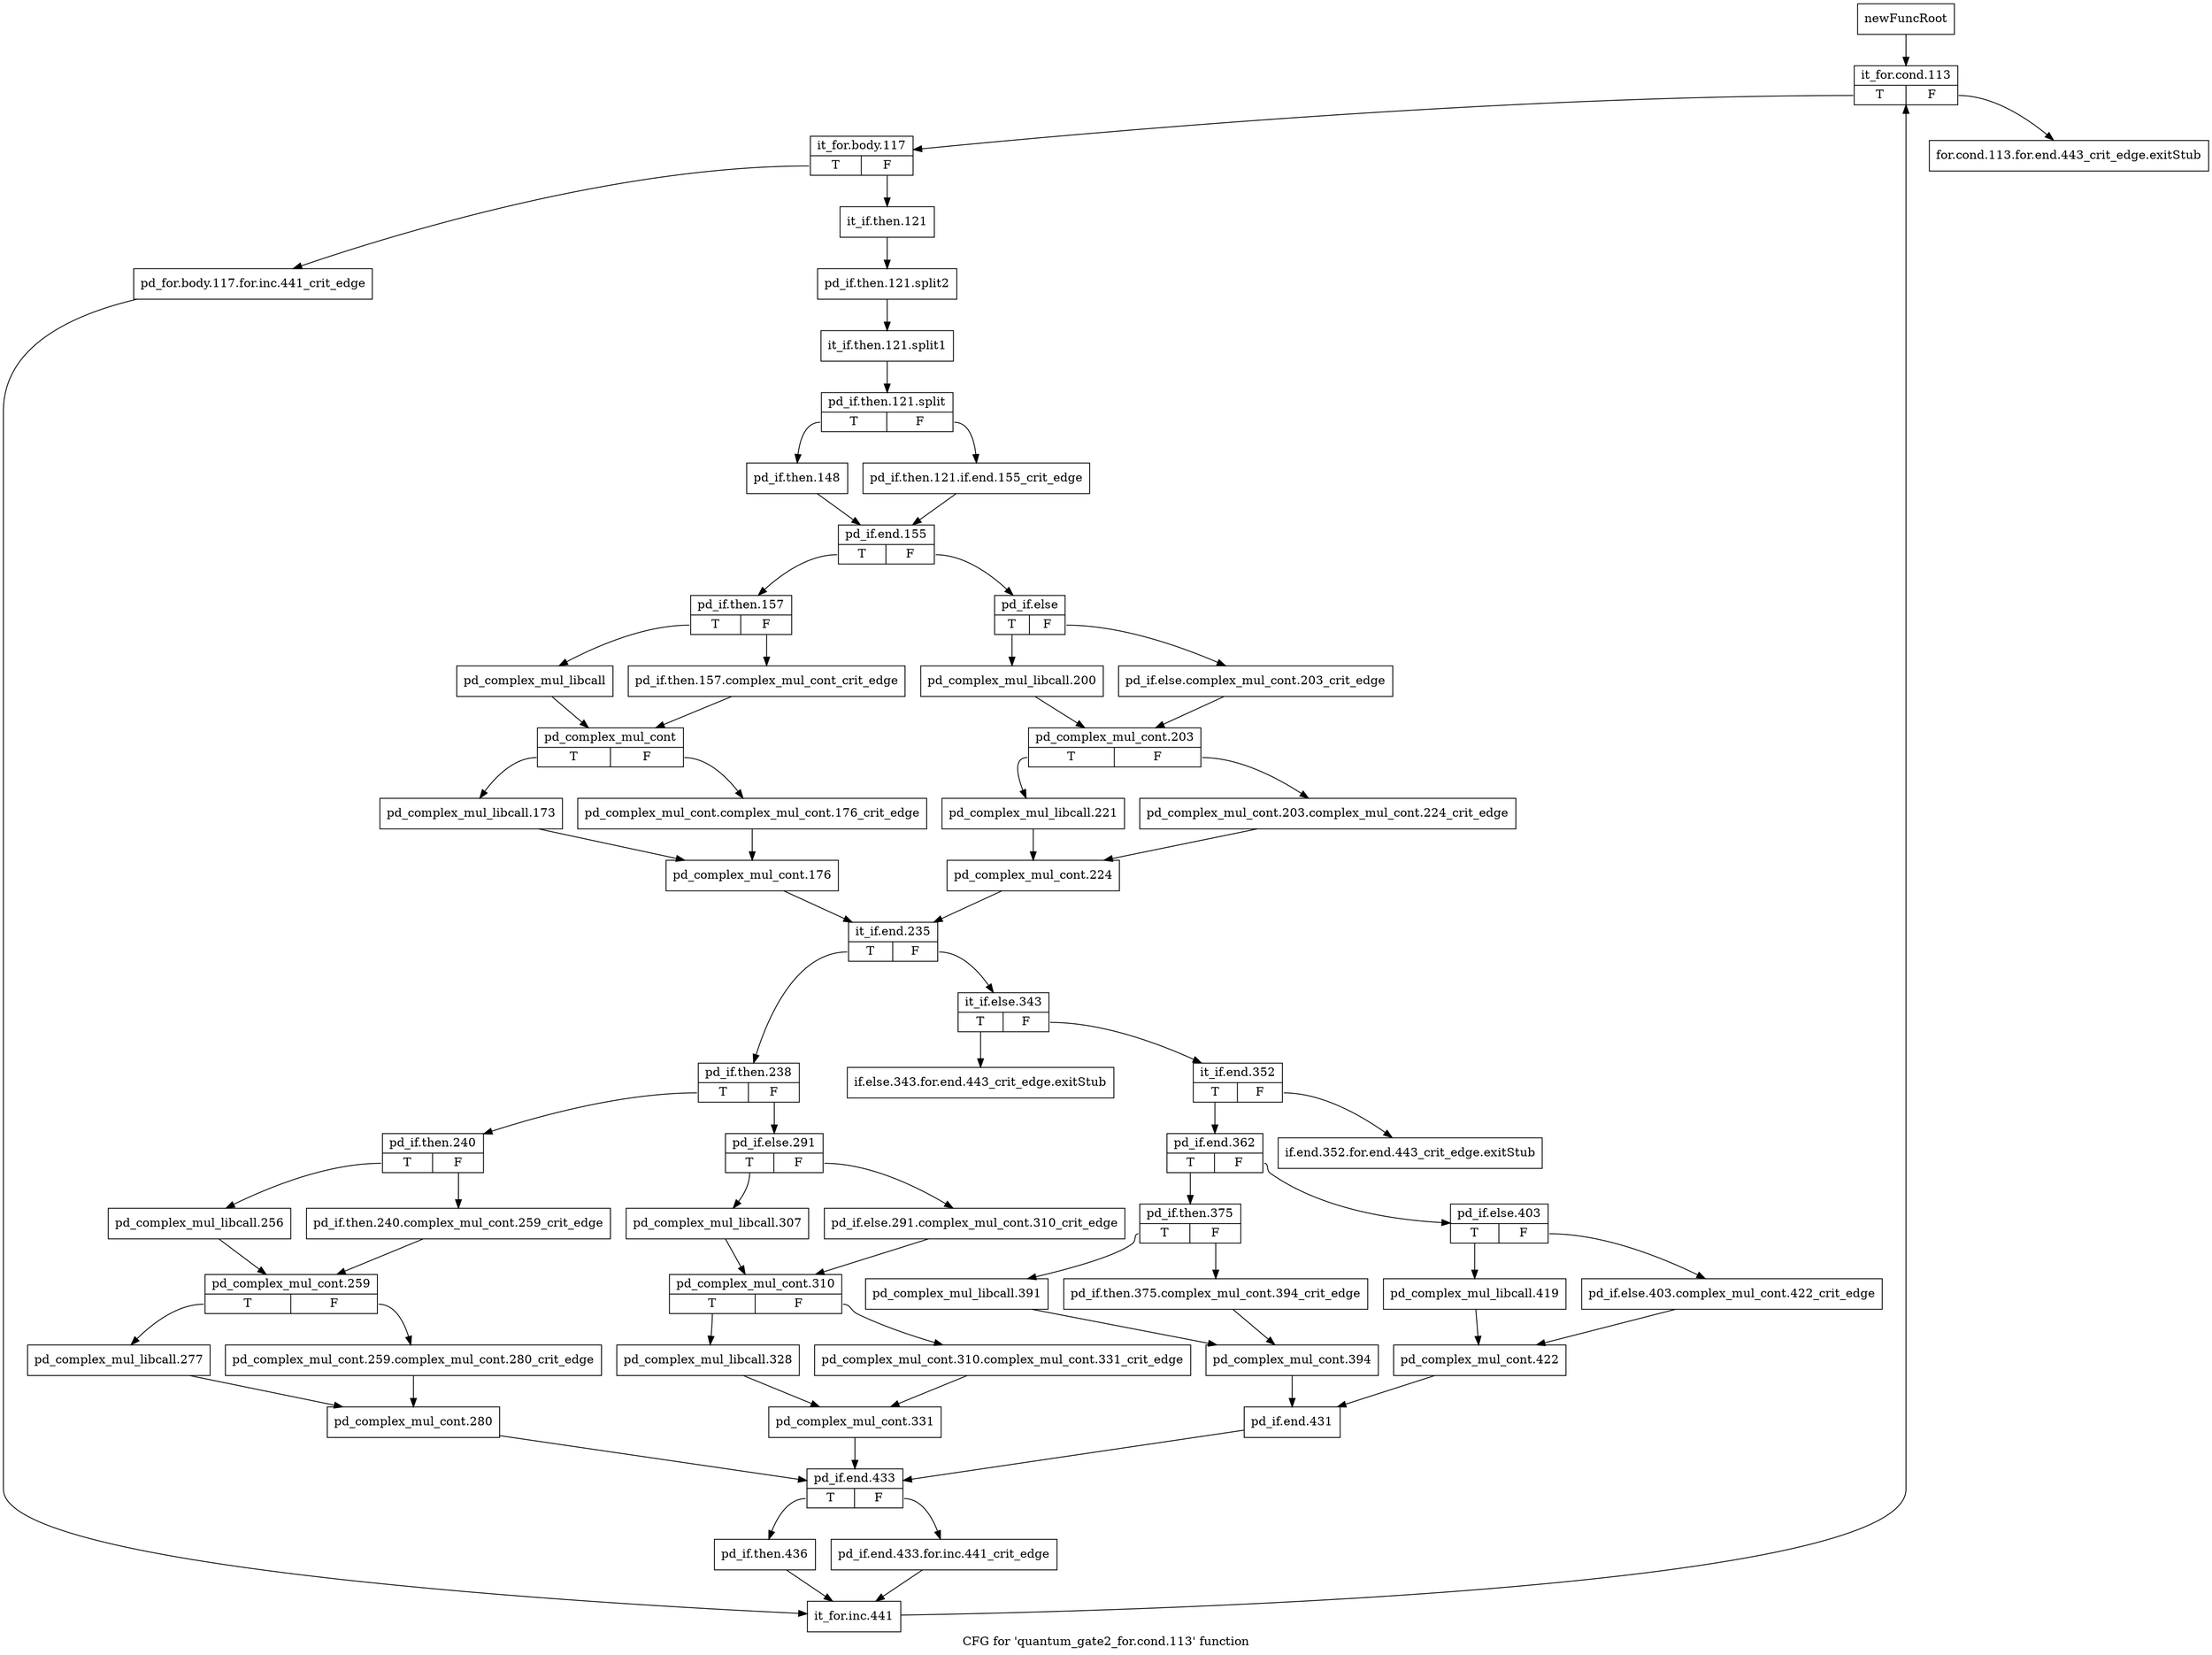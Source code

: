 digraph "CFG for 'quantum_gate2_for.cond.113' function" {
	label="CFG for 'quantum_gate2_for.cond.113' function";

	Node0x15f7700 [shape=record,label="{newFuncRoot}"];
	Node0x15f7700 -> Node0x1692260;
	Node0x1692170 [shape=record,label="{for.cond.113.for.end.443_crit_edge.exitStub}"];
	Node0x16921c0 [shape=record,label="{if.else.343.for.end.443_crit_edge.exitStub}"];
	Node0x1692210 [shape=record,label="{if.end.352.for.end.443_crit_edge.exitStub}"];
	Node0x1692260 [shape=record,label="{it_for.cond.113|{<s0>T|<s1>F}}"];
	Node0x1692260:s0 -> Node0x16922b0;
	Node0x1692260:s1 -> Node0x1692170;
	Node0x16922b0 [shape=record,label="{it_for.body.117|{<s0>T|<s1>F}}"];
	Node0x16922b0:s0 -> Node0x1693250;
	Node0x16922b0:s1 -> Node0x1692300;
	Node0x1692300 [shape=record,label="{it_if.then.121}"];
	Node0x1692300 -> Node0x1784070;
	Node0x1784070 [shape=record,label="{pd_if.then.121.split2}"];
	Node0x1784070 -> Node0x17851d0;
	Node0x17851d0 [shape=record,label="{it_if.then.121.split1}"];
	Node0x17851d0 -> Node0x17864d0;
	Node0x17864d0 [shape=record,label="{pd_if.then.121.split|{<s0>T|<s1>F}}"];
	Node0x17864d0:s0 -> Node0x16923a0;
	Node0x17864d0:s1 -> Node0x1692350;
	Node0x1692350 [shape=record,label="{pd_if.then.121.if.end.155_crit_edge}"];
	Node0x1692350 -> Node0x16923f0;
	Node0x16923a0 [shape=record,label="{pd_if.then.148}"];
	Node0x16923a0 -> Node0x16923f0;
	Node0x16923f0 [shape=record,label="{pd_if.end.155|{<s0>T|<s1>F}}"];
	Node0x16923f0:s0 -> Node0x1692670;
	Node0x16923f0:s1 -> Node0x1692440;
	Node0x1692440 [shape=record,label="{pd_if.else|{<s0>T|<s1>F}}"];
	Node0x1692440:s0 -> Node0x16924e0;
	Node0x1692440:s1 -> Node0x1692490;
	Node0x1692490 [shape=record,label="{pd_if.else.complex_mul_cont.203_crit_edge}"];
	Node0x1692490 -> Node0x1692530;
	Node0x16924e0 [shape=record,label="{pd_complex_mul_libcall.200}"];
	Node0x16924e0 -> Node0x1692530;
	Node0x1692530 [shape=record,label="{pd_complex_mul_cont.203|{<s0>T|<s1>F}}"];
	Node0x1692530:s0 -> Node0x16925d0;
	Node0x1692530:s1 -> Node0x1692580;
	Node0x1692580 [shape=record,label="{pd_complex_mul_cont.203.complex_mul_cont.224_crit_edge}"];
	Node0x1692580 -> Node0x1692620;
	Node0x16925d0 [shape=record,label="{pd_complex_mul_libcall.221}"];
	Node0x16925d0 -> Node0x1692620;
	Node0x1692620 [shape=record,label="{pd_complex_mul_cont.224}"];
	Node0x1692620 -> Node0x16928a0;
	Node0x1692670 [shape=record,label="{pd_if.then.157|{<s0>T|<s1>F}}"];
	Node0x1692670:s0 -> Node0x1692710;
	Node0x1692670:s1 -> Node0x16926c0;
	Node0x16926c0 [shape=record,label="{pd_if.then.157.complex_mul_cont_crit_edge}"];
	Node0x16926c0 -> Node0x1692760;
	Node0x1692710 [shape=record,label="{pd_complex_mul_libcall}"];
	Node0x1692710 -> Node0x1692760;
	Node0x1692760 [shape=record,label="{pd_complex_mul_cont|{<s0>T|<s1>F}}"];
	Node0x1692760:s0 -> Node0x1692800;
	Node0x1692760:s1 -> Node0x16927b0;
	Node0x16927b0 [shape=record,label="{pd_complex_mul_cont.complex_mul_cont.176_crit_edge}"];
	Node0x16927b0 -> Node0x1692850;
	Node0x1692800 [shape=record,label="{pd_complex_mul_libcall.173}"];
	Node0x1692800 -> Node0x1692850;
	Node0x1692850 [shape=record,label="{pd_complex_mul_cont.176}"];
	Node0x1692850 -> Node0x16928a0;
	Node0x16928a0 [shape=record,label="{it_if.end.235|{<s0>T|<s1>F}}"];
	Node0x16928a0:s0 -> Node0x1692cb0;
	Node0x16928a0:s1 -> Node0x16928f0;
	Node0x16928f0 [shape=record,label="{it_if.else.343|{<s0>T|<s1>F}}"];
	Node0x16928f0:s0 -> Node0x16921c0;
	Node0x16928f0:s1 -> Node0x1692940;
	Node0x1692940 [shape=record,label="{it_if.end.352|{<s0>T|<s1>F}}"];
	Node0x1692940:s0 -> Node0x1692990;
	Node0x1692940:s1 -> Node0x1692210;
	Node0x1692990 [shape=record,label="{pd_if.end.362|{<s0>T|<s1>F}}"];
	Node0x1692990:s0 -> Node0x1692b20;
	Node0x1692990:s1 -> Node0x16929e0;
	Node0x16929e0 [shape=record,label="{pd_if.else.403|{<s0>T|<s1>F}}"];
	Node0x16929e0:s0 -> Node0x1692a80;
	Node0x16929e0:s1 -> Node0x1692a30;
	Node0x1692a30 [shape=record,label="{pd_if.else.403.complex_mul_cont.422_crit_edge}"];
	Node0x1692a30 -> Node0x1692ad0;
	Node0x1692a80 [shape=record,label="{pd_complex_mul_libcall.419}"];
	Node0x1692a80 -> Node0x1692ad0;
	Node0x1692ad0 [shape=record,label="{pd_complex_mul_cont.422}"];
	Node0x1692ad0 -> Node0x1692c60;
	Node0x1692b20 [shape=record,label="{pd_if.then.375|{<s0>T|<s1>F}}"];
	Node0x1692b20:s0 -> Node0x1692bc0;
	Node0x1692b20:s1 -> Node0x1692b70;
	Node0x1692b70 [shape=record,label="{pd_if.then.375.complex_mul_cont.394_crit_edge}"];
	Node0x1692b70 -> Node0x1692c10;
	Node0x1692bc0 [shape=record,label="{pd_complex_mul_libcall.391}"];
	Node0x1692bc0 -> Node0x1692c10;
	Node0x1692c10 [shape=record,label="{pd_complex_mul_cont.394}"];
	Node0x1692c10 -> Node0x1692c60;
	Node0x1692c60 [shape=record,label="{pd_if.end.431}"];
	Node0x1692c60 -> Node0x1693160;
	Node0x1692cb0 [shape=record,label="{pd_if.then.238|{<s0>T|<s1>F}}"];
	Node0x1692cb0:s0 -> Node0x1692f30;
	Node0x1692cb0:s1 -> Node0x1692d00;
	Node0x1692d00 [shape=record,label="{pd_if.else.291|{<s0>T|<s1>F}}"];
	Node0x1692d00:s0 -> Node0x1692da0;
	Node0x1692d00:s1 -> Node0x1692d50;
	Node0x1692d50 [shape=record,label="{pd_if.else.291.complex_mul_cont.310_crit_edge}"];
	Node0x1692d50 -> Node0x1692df0;
	Node0x1692da0 [shape=record,label="{pd_complex_mul_libcall.307}"];
	Node0x1692da0 -> Node0x1692df0;
	Node0x1692df0 [shape=record,label="{pd_complex_mul_cont.310|{<s0>T|<s1>F}}"];
	Node0x1692df0:s0 -> Node0x1692e90;
	Node0x1692df0:s1 -> Node0x1692e40;
	Node0x1692e40 [shape=record,label="{pd_complex_mul_cont.310.complex_mul_cont.331_crit_edge}"];
	Node0x1692e40 -> Node0x1692ee0;
	Node0x1692e90 [shape=record,label="{pd_complex_mul_libcall.328}"];
	Node0x1692e90 -> Node0x1692ee0;
	Node0x1692ee0 [shape=record,label="{pd_complex_mul_cont.331}"];
	Node0x1692ee0 -> Node0x1693160;
	Node0x1692f30 [shape=record,label="{pd_if.then.240|{<s0>T|<s1>F}}"];
	Node0x1692f30:s0 -> Node0x1692fd0;
	Node0x1692f30:s1 -> Node0x1692f80;
	Node0x1692f80 [shape=record,label="{pd_if.then.240.complex_mul_cont.259_crit_edge}"];
	Node0x1692f80 -> Node0x1693020;
	Node0x1692fd0 [shape=record,label="{pd_complex_mul_libcall.256}"];
	Node0x1692fd0 -> Node0x1693020;
	Node0x1693020 [shape=record,label="{pd_complex_mul_cont.259|{<s0>T|<s1>F}}"];
	Node0x1693020:s0 -> Node0x16930c0;
	Node0x1693020:s1 -> Node0x1693070;
	Node0x1693070 [shape=record,label="{pd_complex_mul_cont.259.complex_mul_cont.280_crit_edge}"];
	Node0x1693070 -> Node0x1693110;
	Node0x16930c0 [shape=record,label="{pd_complex_mul_libcall.277}"];
	Node0x16930c0 -> Node0x1693110;
	Node0x1693110 [shape=record,label="{pd_complex_mul_cont.280}"];
	Node0x1693110 -> Node0x1693160;
	Node0x1693160 [shape=record,label="{pd_if.end.433|{<s0>T|<s1>F}}"];
	Node0x1693160:s0 -> Node0x1693200;
	Node0x1693160:s1 -> Node0x16931b0;
	Node0x16931b0 [shape=record,label="{pd_if.end.433.for.inc.441_crit_edge}"];
	Node0x16931b0 -> Node0x16932a0;
	Node0x1693200 [shape=record,label="{pd_if.then.436}"];
	Node0x1693200 -> Node0x16932a0;
	Node0x1693250 [shape=record,label="{pd_for.body.117.for.inc.441_crit_edge}"];
	Node0x1693250 -> Node0x16932a0;
	Node0x16932a0 [shape=record,label="{it_for.inc.441}"];
	Node0x16932a0 -> Node0x1692260;
}
